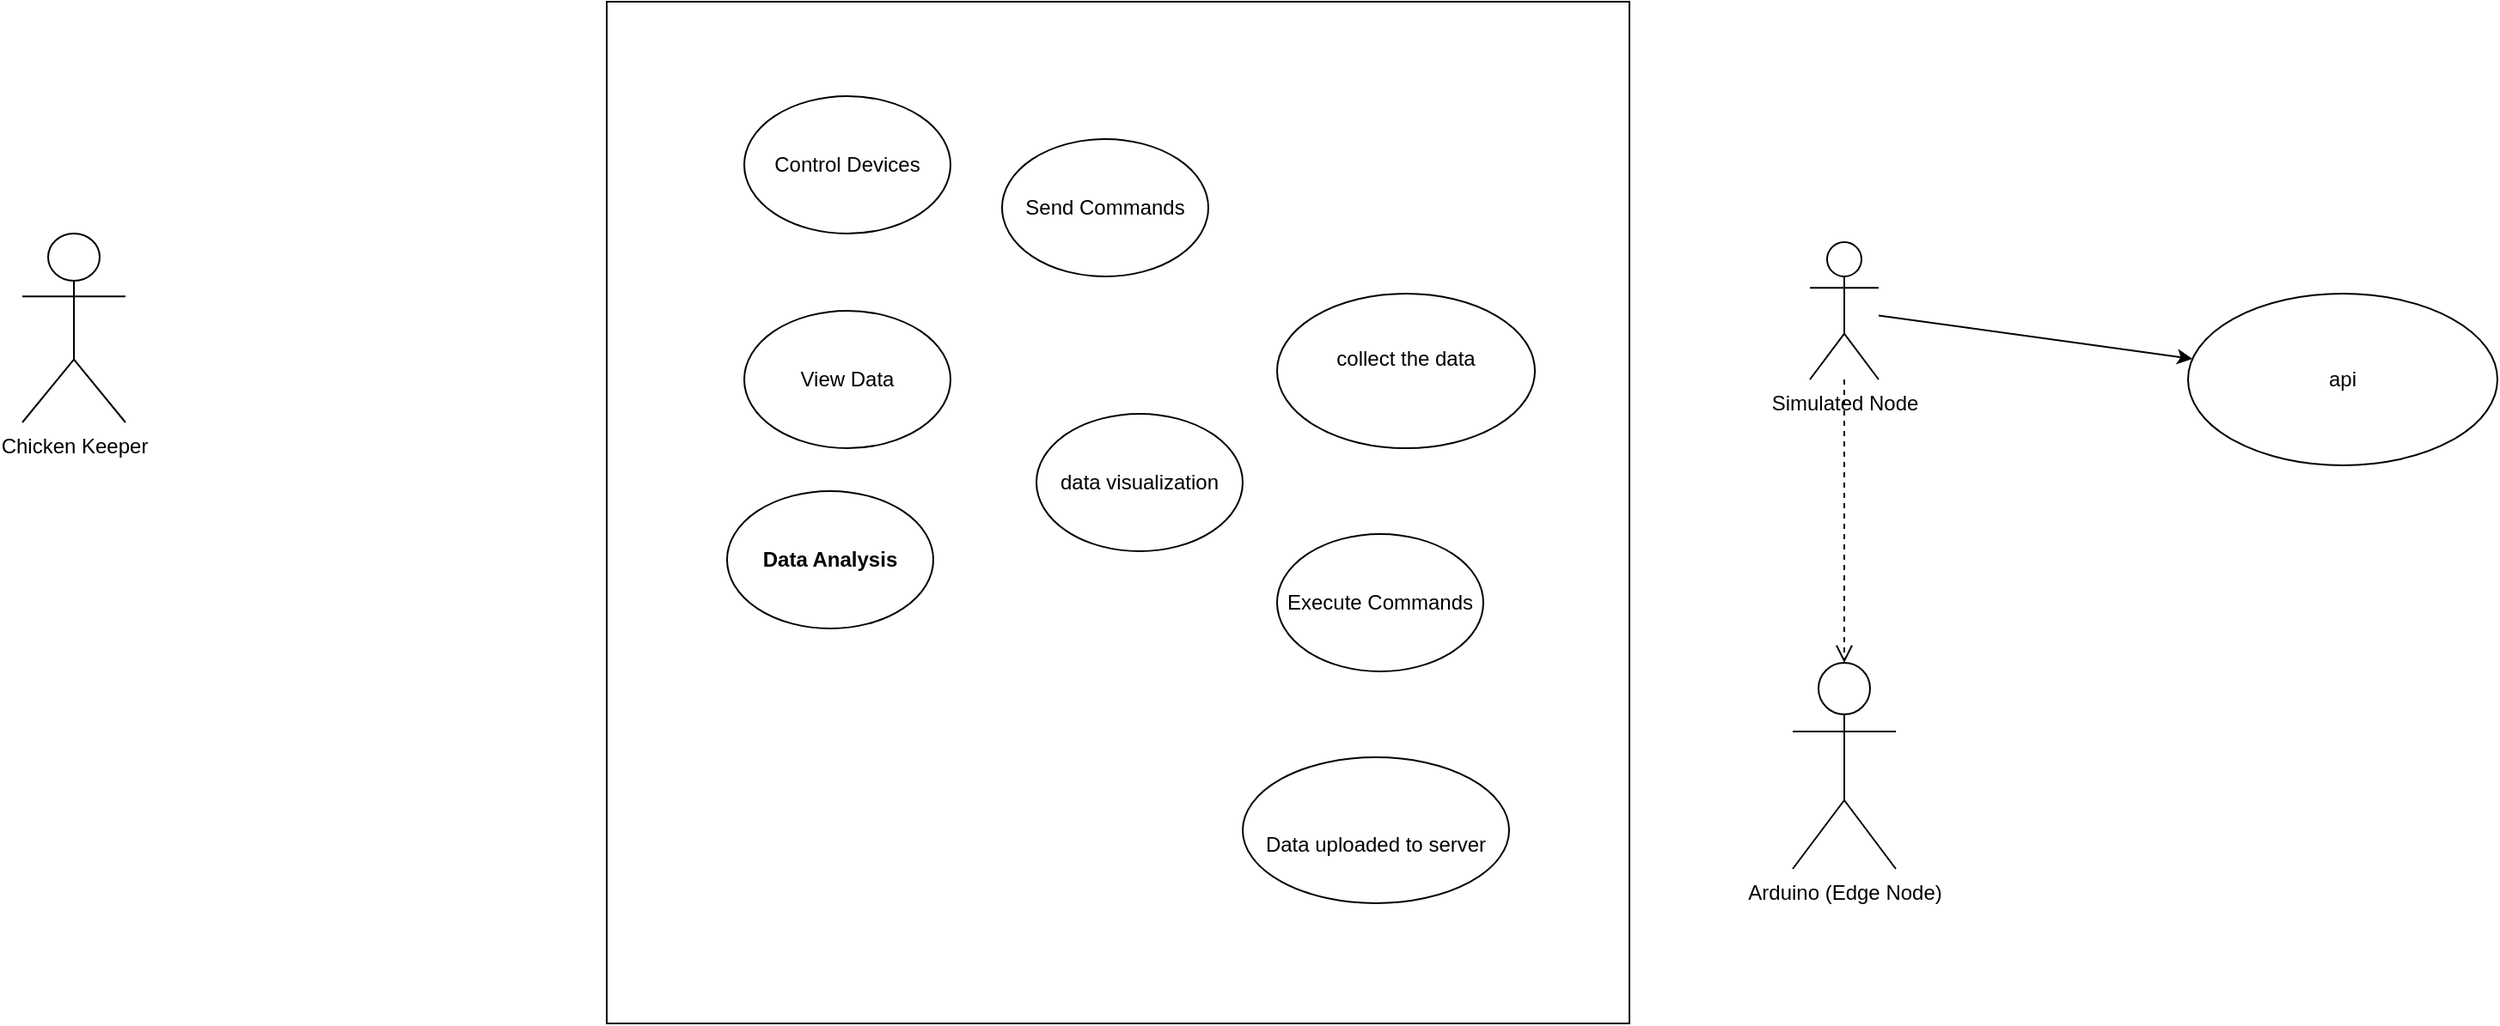 <mxfile version="25.0.1">
  <diagram name="第 1 页" id="ES20mQ7BriOLf49WPt9J">
    <mxGraphModel dx="1334" dy="823" grid="1" gridSize="10" guides="1" tooltips="1" connect="1" arrows="1" fold="1" page="1" pageScale="1" pageWidth="827" pageHeight="1169" math="0" shadow="0">
      <root>
        <mxCell id="0" />
        <mxCell id="1" parent="0" />
        <mxCell id="FF4aMpnsXdKDseANjQS0-1" value="Chicken Keeper" style="shape=umlActor;verticalLabelPosition=bottom;verticalAlign=top;html=1;outlineConnect=0;" vertex="1" parent="1">
          <mxGeometry x="50" y="175" width="60" height="110" as="geometry" />
        </mxCell>
        <mxCell id="FF4aMpnsXdKDseANjQS0-7" value="&lt;meta charset=&quot;utf-8&quot;&gt;Arduino (Edge Node)" style="shape=umlActor;verticalLabelPosition=bottom;verticalAlign=top;html=1;outlineConnect=0;" vertex="1" parent="1">
          <mxGeometry x="1080" y="425" width="60" height="120" as="geometry" />
        </mxCell>
        <mxCell id="FF4aMpnsXdKDseANjQS0-13" value="&lt;span style=&quot;text-wrap-mode: nowrap;&quot;&gt;api&lt;/span&gt;" style="ellipse;whiteSpace=wrap;html=1;" vertex="1" parent="1">
          <mxGeometry x="1310" y="210" width="180" height="100" as="geometry" />
        </mxCell>
        <mxCell id="FF4aMpnsXdKDseANjQS0-29" value="&lt;meta charset=&quot;utf-8&quot;&gt;Simulated Node" style="shape=umlActor;verticalLabelPosition=bottom;verticalAlign=top;html=1;outlineConnect=0;" vertex="1" parent="1">
          <mxGeometry x="1090" y="180" width="40" height="80" as="geometry" />
        </mxCell>
        <mxCell id="FF4aMpnsXdKDseANjQS0-31" value="" style="endArrow=classic;html=1;rounded=0;" edge="1" parent="1" source="FF4aMpnsXdKDseANjQS0-29" target="FF4aMpnsXdKDseANjQS0-13">
          <mxGeometry width="50" height="50" relative="1" as="geometry">
            <mxPoint x="1300" y="280" as="sourcePoint" />
            <mxPoint x="1210" y="240" as="targetPoint" />
          </mxGeometry>
        </mxCell>
        <mxCell id="FF4aMpnsXdKDseANjQS0-39" value="" style="html=1;verticalAlign=bottom;endArrow=open;dashed=1;endSize=8;curved=0;rounded=0;" edge="1" parent="1" source="FF4aMpnsXdKDseANjQS0-29" target="FF4aMpnsXdKDseANjQS0-7">
          <mxGeometry relative="1" as="geometry">
            <mxPoint x="1200" y="310" as="sourcePoint" />
            <mxPoint x="970" y="470" as="targetPoint" />
          </mxGeometry>
        </mxCell>
        <mxCell id="FF4aMpnsXdKDseANjQS0-47" value="" style="whiteSpace=wrap;html=1;aspect=fixed;" vertex="1" parent="1">
          <mxGeometry x="390" y="40" width="595" height="595" as="geometry" />
        </mxCell>
        <mxCell id="FF4aMpnsXdKDseANjQS0-48" value="Control Devices" style="ellipse;whiteSpace=wrap;html=1;" vertex="1" parent="1">
          <mxGeometry x="470" y="95" width="120" height="80" as="geometry" />
        </mxCell>
        <mxCell id="FF4aMpnsXdKDseANjQS0-49" value="View Data" style="ellipse;whiteSpace=wrap;html=1;" vertex="1" parent="1">
          <mxGeometry x="470" y="220" width="120" height="80" as="geometry" />
        </mxCell>
        <mxCell id="FF4aMpnsXdKDseANjQS0-52" value="&lt;strong&gt;Data Analysis&lt;/strong&gt;" style="ellipse;whiteSpace=wrap;html=1;" vertex="1" parent="1">
          <mxGeometry x="460" y="325" width="120" height="80" as="geometry" />
        </mxCell>
        <mxCell id="FF4aMpnsXdKDseANjQS0-53" value="Send Commands" style="ellipse;whiteSpace=wrap;html=1;" vertex="1" parent="1">
          <mxGeometry x="620" y="120" width="120" height="80" as="geometry" />
        </mxCell>
        <mxCell id="FF4aMpnsXdKDseANjQS0-54" value="&lt;span style=&quot;text-wrap-mode: nowrap;&quot;&gt;data visualization&lt;/span&gt;" style="ellipse;whiteSpace=wrap;html=1;" vertex="1" parent="1">
          <mxGeometry x="640" y="280" width="120" height="80" as="geometry" />
        </mxCell>
        <mxCell id="FF4aMpnsXdKDseANjQS0-57" value="collect the data&lt;div&gt;&lt;br&gt;&lt;/div&gt;" style="ellipse;whiteSpace=wrap;html=1;" vertex="1" parent="1">
          <mxGeometry x="780" y="210" width="150" height="90" as="geometry" />
        </mxCell>
        <mxCell id="FF4aMpnsXdKDseANjQS0-59" value="Execute Commands" style="ellipse;whiteSpace=wrap;html=1;" vertex="1" parent="1">
          <mxGeometry x="780" y="350" width="120" height="80" as="geometry" />
        </mxCell>
        <mxCell id="FF4aMpnsXdKDseANjQS0-60" value="&lt;div style=&quot;text-wrap-mode: nowrap;&quot;&gt;&lt;br&gt;&lt;/div&gt;&lt;div style=&quot;text-wrap-mode: nowrap;&quot;&gt;Data uploaded to server&lt;/div&gt;" style="ellipse;whiteSpace=wrap;html=1;" vertex="1" parent="1">
          <mxGeometry x="760" y="480" width="155" height="85" as="geometry" />
        </mxCell>
      </root>
    </mxGraphModel>
  </diagram>
</mxfile>
